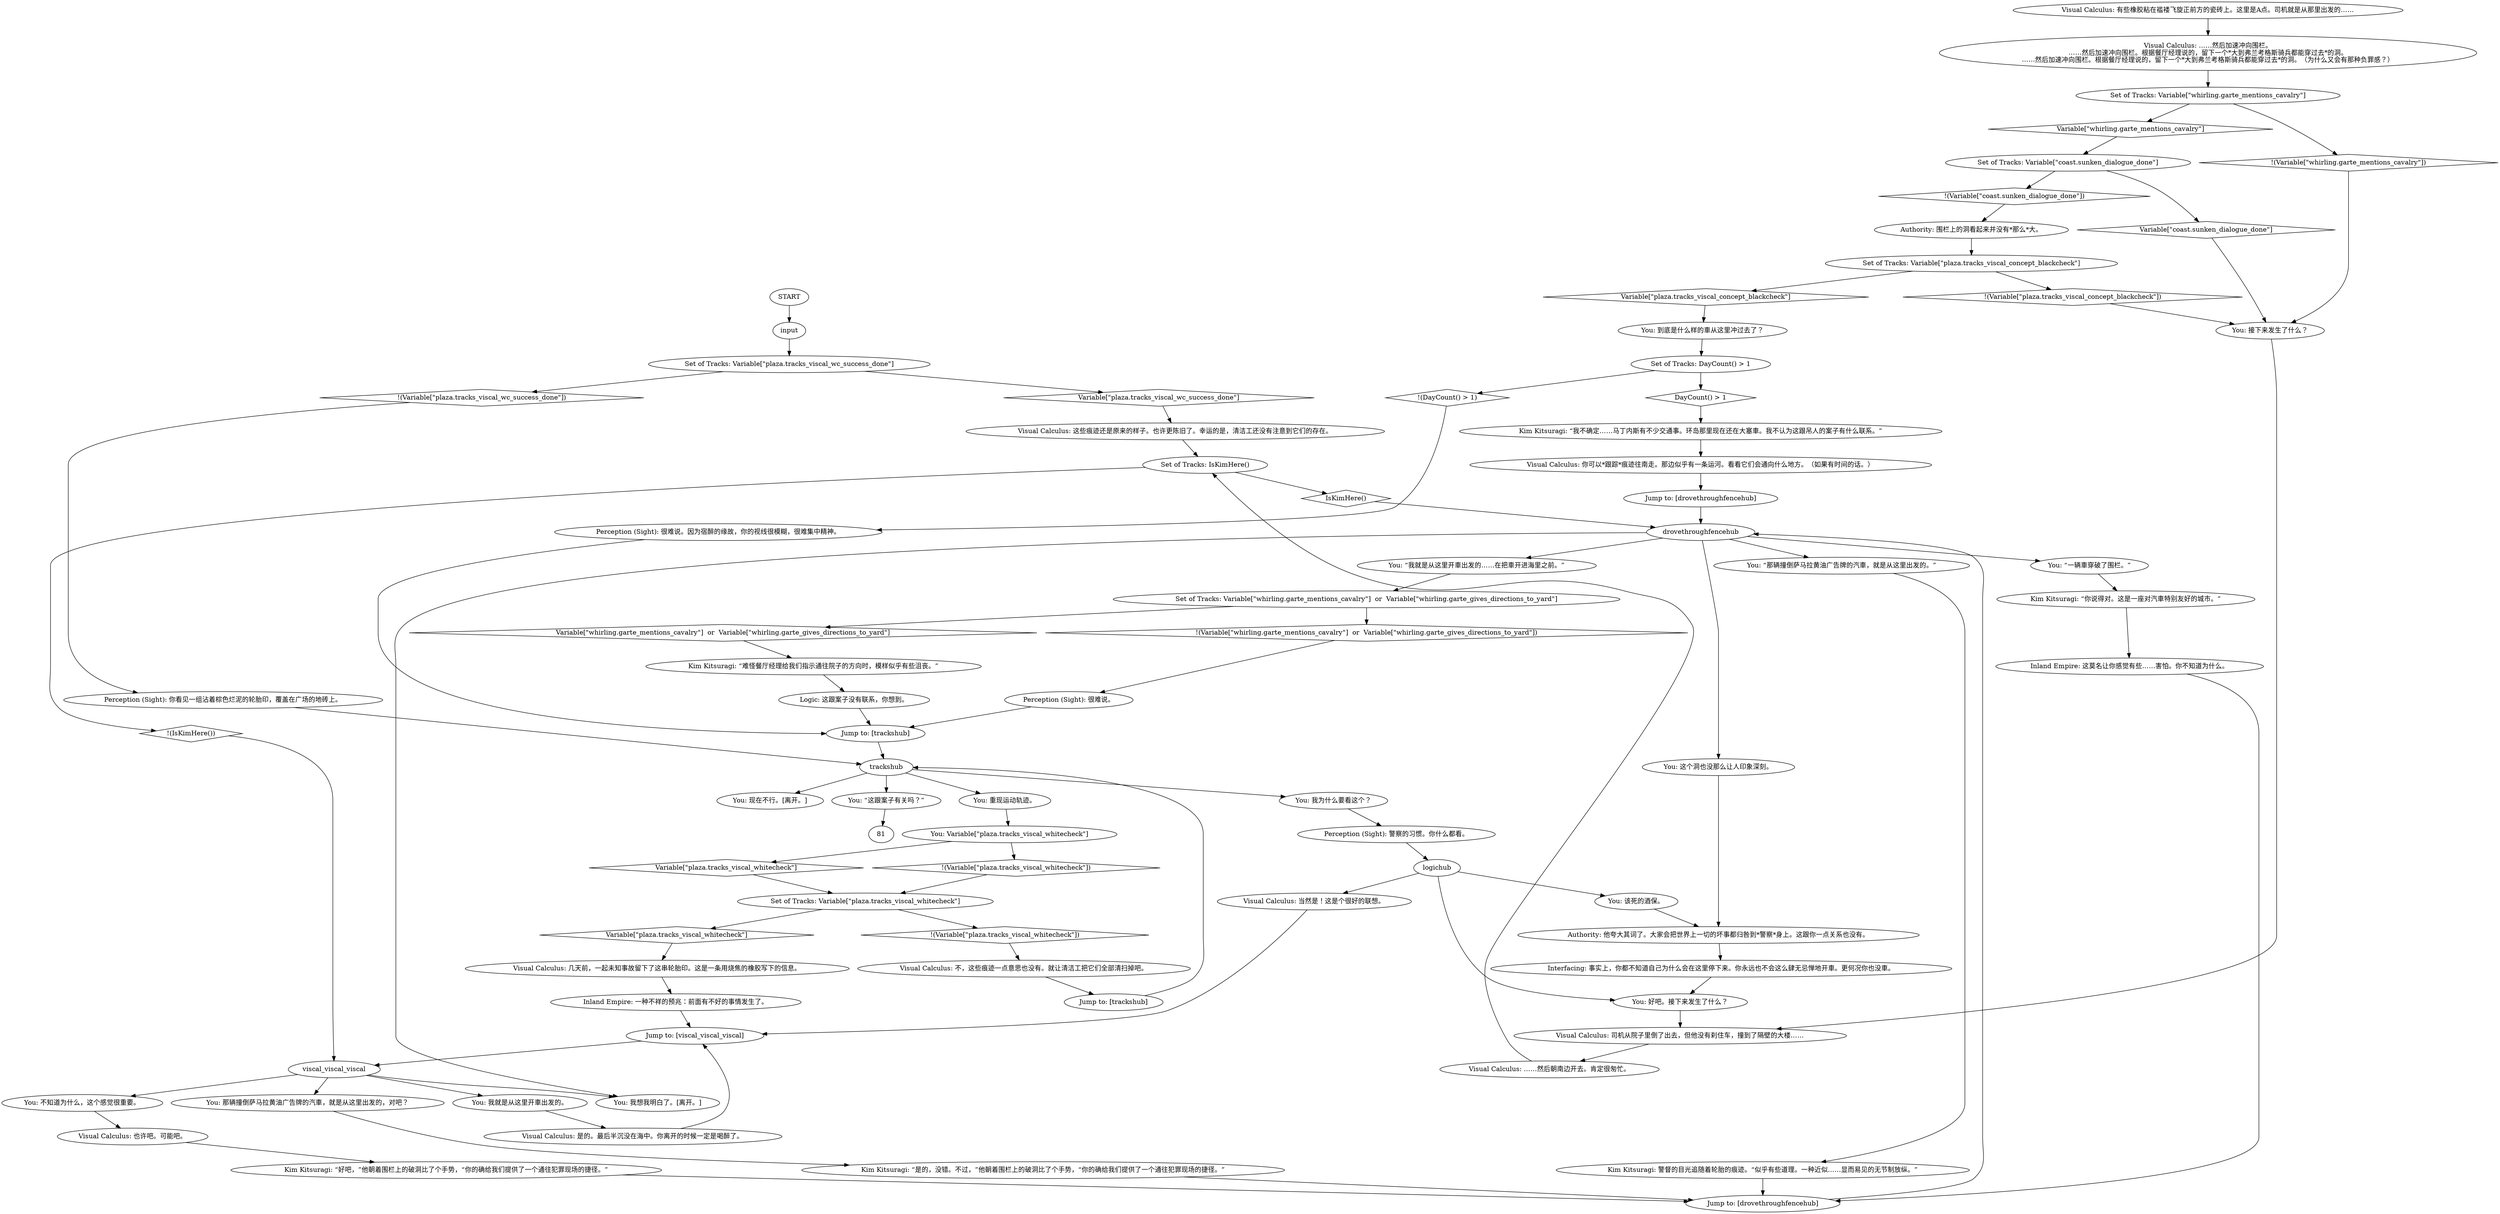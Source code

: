 # PLAZA / TIRETRACKS VISCAL
# You notice a set of a motor carriage tracks backing into the fence.
# ==================================================
digraph G {
	  0 [label="START"];
	  1 [label="input"];
	  2 [label="You: 我就是从这里开車出发的。"];
	  3 [label="Set of Tracks: Variable[\"whirling.garte_mentions_cavalry\"]  or  Variable[\"whirling.garte_gives_directions_to_yard\"]"];
	  4 [label="Variable[\"whirling.garte_mentions_cavalry\"]  or  Variable[\"whirling.garte_gives_directions_to_yard\"]", shape=diamond];
	  5 [label="!(Variable[\"whirling.garte_mentions_cavalry\"]  or  Variable[\"whirling.garte_gives_directions_to_yard\"])", shape=diamond];
	  6 [label="You: 接下来发生了什么？"];
	  7 [label="Set of Tracks: DayCount() > 1"];
	  8 [label="DayCount() > 1", shape=diamond];
	  9 [label="!(DayCount() > 1)", shape=diamond];
	  10 [label="drovethroughfencehub"];
	  11 [label="viscal_viscal_viscal"];
	  12 [label="Authority: 围栏上的洞看起来并没有*那么*大。"];
	  13 [label="Jump to: [trackshub]"];
	  14 [label="Visual Calculus: ……然后朝南边开去。肯定很匆忙。"];
	  15 [label="Jump to: [drovethroughfencehub]"];
	  16 [label="You: 好吧。接下来发生了什么？"];
	  17 [label="Set of Tracks: Variable[\"plaza.tracks_viscal_concept_blackcheck\"]"];
	  18 [label="Variable[\"plaza.tracks_viscal_concept_blackcheck\"]", shape=diamond];
	  19 [label="!(Variable[\"plaza.tracks_viscal_concept_blackcheck\"])", shape=diamond];
	  20 [label="You: “我就是从这里开車出发的……在把車开进海里之前。”"];
	  21 [label="Set of Tracks: Variable[\"plaza.tracks_viscal_wc_success_done\"]"];
	  22 [label="Variable[\"plaza.tracks_viscal_wc_success_done\"]", shape=diamond];
	  23 [label="!(Variable[\"plaza.tracks_viscal_wc_success_done\"])", shape=diamond];
	  24 [label="Set of Tracks: Variable[\"whirling.garte_mentions_cavalry\"]"];
	  25 [label="Variable[\"whirling.garte_mentions_cavalry\"]", shape=diamond];
	  26 [label="!(Variable[\"whirling.garte_mentions_cavalry\"])", shape=diamond];
	  27 [label="You: 我想我明白了。[离开。]"];
	  28 [label="You: “一辆車穿破了围栏。”"];
	  29 [label="You: “那辆撞倒萨马拉黄油广告牌的汽車，就是从这里出发的。”"];
	  30 [label="Set of Tracks: Variable[\"plaza.tracks_viscal_whitecheck\"]"];
	  31 [label="Variable[\"plaza.tracks_viscal_whitecheck\"]", shape=diamond];
	  32 [label="!(Variable[\"plaza.tracks_viscal_whitecheck\"])", shape=diamond];
	  33 [label="You: 我为什么要看这个？"];
	  34 [label="Visual Calculus: 你可以*跟踪*痕迹往南走。那边似乎有一条运河。看看它们会通向什么地方。（如果有时间的话。）"];
	  35 [label="Interfacing: 事实上，你都不知道自己为什么会在这里停下来。你永远也不会这么肆无忌惮地开車。更何况你也没車。"];
	  36 [label="Visual Calculus: 几天前，一起未知事故留下了这串轮胎印。这是一条用烧焦的橡胶写下的信息。"];
	  37 [label="Visual Calculus: 司机从院子里倒了出去，但他没有刹住车，撞到了隔壁的大楼……"];
	  38 [label="Perception (Sight): 警察的习惯。你什么都看。"];
	  39 [label="Perception (Sight): 很难说。因为宿醉的缘故，你的视线很模糊，很难集中精神。"];
	  40 [label="Set of Tracks: IsKimHere()"];
	  41 [label="IsKimHere()", shape=diamond];
	  42 [label="!(IsKimHere())", shape=diamond];
	  43 [label="Visual Calculus: 是的。最后半沉没在海中。你离开的时候一定是喝醉了。"];
	  44 [label="Authority: 他夸大其词了。大家会把世界上一切的坏事都归咎到*警察*身上。这跟你一点关系也没有。"];
	  45 [label="Visual Calculus: 不，这些痕迹一点意思也没有。就让清洁工把它们全部清扫掉吧。"];
	  46 [label="Kim Kitsuragi: 警督的目光追随着轮胎的痕迹。“似乎有些道理。一种近似……显而易见的无节制放纵。”"];
	  47 [label="trackshub"];
	  48 [label="Set of Tracks: Variable[\"coast.sunken_dialogue_done\"]"];
	  49 [label="Variable[\"coast.sunken_dialogue_done\"]", shape=diamond];
	  50 [label="!(Variable[\"coast.sunken_dialogue_done\"])", shape=diamond];
	  51 [label="You: 该死的酒保。"];
	  52 [label="Jump to: [drovethroughfencehub]"];
	  53 [label="Jump to: [trackshub]"];
	  54 [label="You: 不知道为什么，这个感觉很重要。"];
	  55 [label="Visual Calculus: 也许吧。可能吧。"];
	  56 [label="Jump to: [viscal_viscal_viscal]"];
	  57 [label="You: 重现运动轨迹。"];
	  58 [label="You: Variable[\"plaza.tracks_viscal_whitecheck\"]"];
	  59 [label="Variable[\"plaza.tracks_viscal_whitecheck\"]", shape=diamond];
	  60 [label="!(Variable[\"plaza.tracks_viscal_whitecheck\"])", shape=diamond];
	  61 [label="Visual Calculus: 这些痕迹还是原来的样子。也许更陈旧了。幸运的是，清洁工还没有注意到它们的存在。"];
	  62 [label="Kim Kitsuragi: “你说得对。这是一座对汽車特别友好的城市。”"];
	  63 [label="You: 那辆撞倒萨马拉黄油广告牌的汽車，就是从这里出发的，对吧？"];
	  64 [label="Kim Kitsuragi: “难怪餐厅经理给我们指示通往院子的方向时，模样似乎有些沮丧。”"];
	  65 [label="You: 现在不行。[离开。]"];
	  66 [label="Visual Calculus: ……然后加速冲向围栏。\n……然后加速冲向围栏。根据餐厅经理说的，留下一个*大到弗兰考格斯骑兵都能穿过去*的洞。\n……然后加速冲向围栏。根据餐厅经理说的，留下一个*大到弗兰考格斯骑兵都能穿过去*的洞。（为什么又会有那种负罪感？）"];
	  67 [label="Inland Empire: 这莫名让你感觉有些……害怕。你不知道为什么。"];
	  68 [label="Perception (Sight): 你看见一组沾着棕色烂泥的轮胎印，覆盖在广场的地砖上。"];
	  69 [label="Visual Calculus: 有些橡胶粘在褴褛飞旋正前方的瓷砖上。这里是A点。司机就是从那里出发的……"];
	  70 [label="Inland Empire: 一种不祥的预兆：前面有不好的事情发生了。"];
	  71 [label="Kim Kitsuragi: “好吧，”他朝着围栏上的破洞比了个手势，“你的确给我们提供了一个通往犯罪现场的捷径。”"];
	  72 [label="Logic: 这跟案子没有联系，你想到。"];
	  73 [label="logichub"];
	  74 [label="You: 到底是什么样的車从这里冲过去了？"];
	  75 [label="You: “这跟案子有关吗？”"];
	  76 [label="You: 这个洞也没那么让人印象深刻。"];
	  77 [label="Visual Calculus: 当然是！这是个很好的联想。"];
	  78 [label="Kim Kitsuragi: “是的，没错。不过，”他朝着围栏上的破洞比了个手势，“你的确给我们提供了一个通往犯罪现场的捷径。”"];
	  79 [label="Perception (Sight): 很难说。"];
	  80 [label="Kim Kitsuragi: “我不确定……马丁内斯有不少交通事。环岛那里现在还在大塞車。我不认为这跟吊人的案子有什么联系。”"];
	  0 -> 1
	  1 -> 21
	  2 -> 43
	  3 -> 4
	  3 -> 5
	  4 -> 64
	  5 -> 79
	  6 -> 37
	  7 -> 8
	  7 -> 9
	  8 -> 80
	  9 -> 39
	  10 -> 76
	  10 -> 20
	  10 -> 27
	  10 -> 28
	  10 -> 29
	  11 -> 2
	  11 -> 27
	  11 -> 54
	  11 -> 63
	  12 -> 17
	  13 -> 47
	  14 -> 40
	  15 -> 10
	  16 -> 37
	  17 -> 18
	  17 -> 19
	  18 -> 74
	  19 -> 6
	  20 -> 3
	  21 -> 22
	  21 -> 23
	  22 -> 61
	  23 -> 68
	  24 -> 25
	  24 -> 26
	  25 -> 48
	  26 -> 6
	  28 -> 62
	  29 -> 46
	  30 -> 32
	  30 -> 31
	  31 -> 36
	  32 -> 45
	  33 -> 38
	  34 -> 15
	  35 -> 16
	  36 -> 70
	  37 -> 14
	  38 -> 73
	  39 -> 13
	  40 -> 41
	  40 -> 42
	  41 -> 10
	  42 -> 11
	  43 -> 56
	  44 -> 35
	  45 -> 53
	  46 -> 52
	  47 -> 65
	  47 -> 33
	  47 -> 75
	  47 -> 57
	  48 -> 49
	  48 -> 50
	  49 -> 6
	  50 -> 12
	  51 -> 44
	  52 -> 10
	  53 -> 47
	  54 -> 55
	  55 -> 71
	  56 -> 11
	  57 -> 58
	  58 -> 59
	  58 -> 60
	  59 -> 30
	  60 -> 30
	  61 -> 40
	  62 -> 67
	  63 -> 78
	  64 -> 72
	  66 -> 24
	  67 -> 52
	  68 -> 47
	  69 -> 66
	  70 -> 56
	  71 -> 52
	  72 -> 13
	  73 -> 16
	  73 -> 51
	  73 -> 77
	  74 -> 7
	  75 -> 81
	  76 -> 44
	  77 -> 56
	  78 -> 52
	  79 -> 13
	  80 -> 34
}

